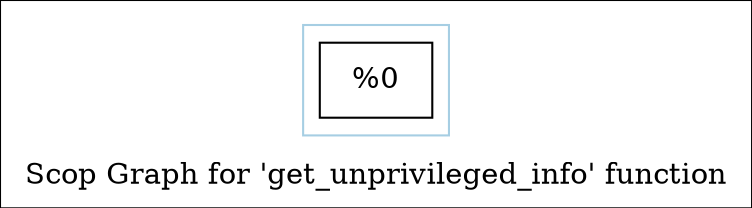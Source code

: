 digraph "Scop Graph for 'get_unprivileged_info' function" {
	label="Scop Graph for 'get_unprivileged_info' function";

	Node0x104a810 [shape=record,label="{%0}"];
	colorscheme = "paired12"
        subgraph cluster_0x1020570 {
          label = "";
          style = solid;
          color = 1
          Node0x104a810;
        }
}

